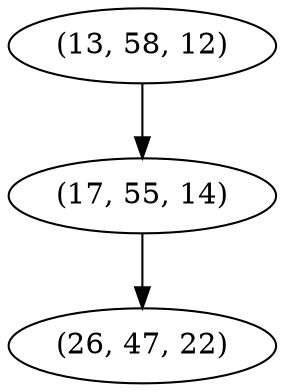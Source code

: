 digraph tree {
    "(13, 58, 12)";
    "(17, 55, 14)";
    "(26, 47, 22)";
    "(13, 58, 12)" -> "(17, 55, 14)";
    "(17, 55, 14)" -> "(26, 47, 22)";
}
